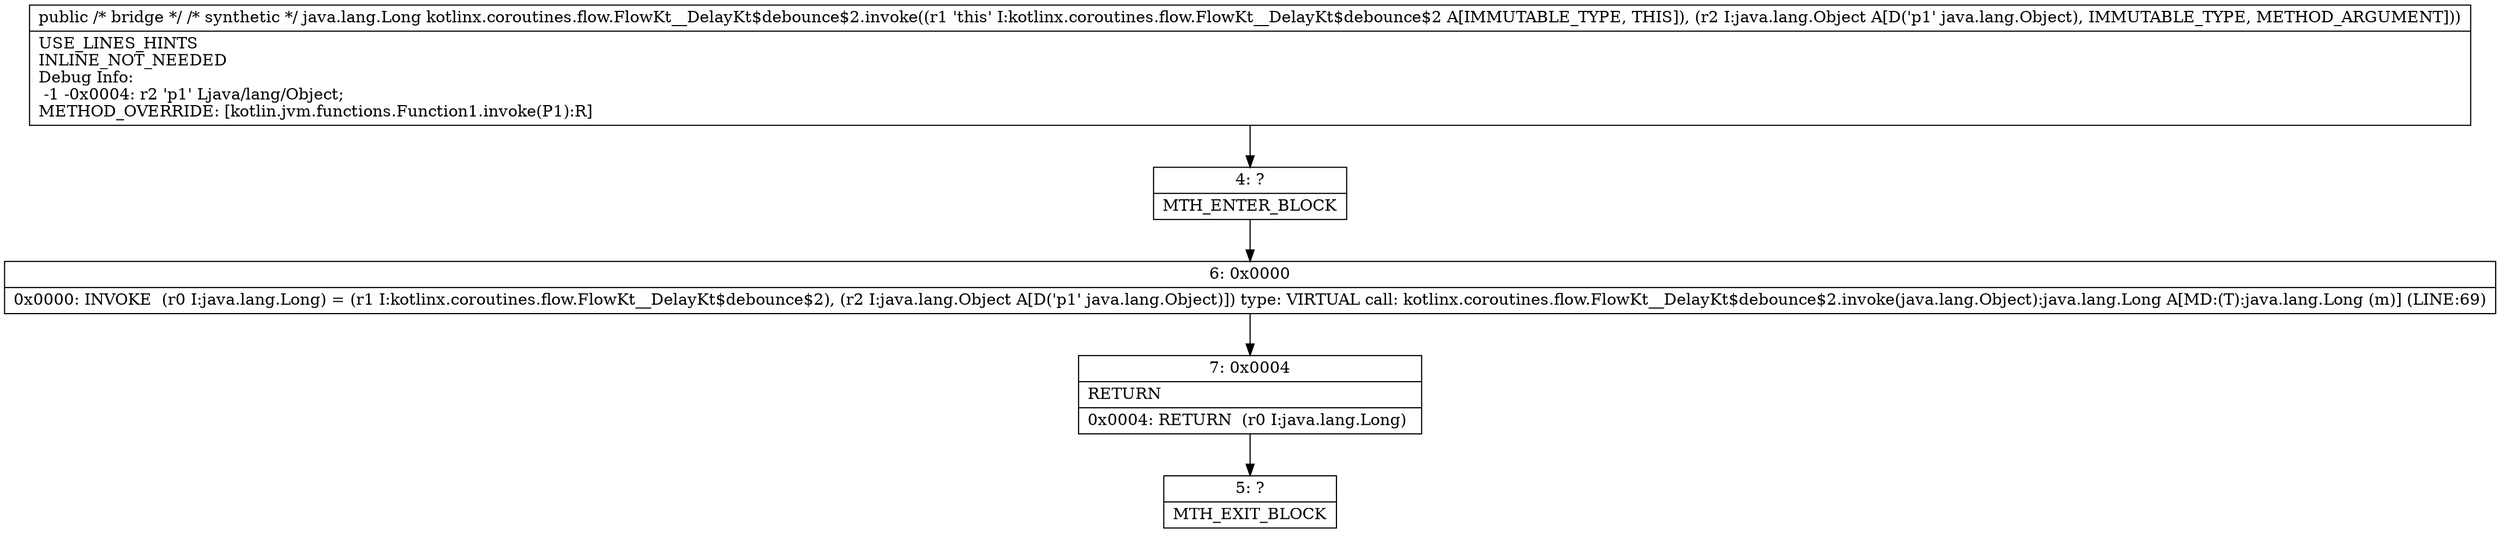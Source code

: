 digraph "CFG forkotlinx.coroutines.flow.FlowKt__DelayKt$debounce$2.invoke(Ljava\/lang\/Object;)Ljava\/lang\/Object;" {
Node_4 [shape=record,label="{4\:\ ?|MTH_ENTER_BLOCK\l}"];
Node_6 [shape=record,label="{6\:\ 0x0000|0x0000: INVOKE  (r0 I:java.lang.Long) = (r1 I:kotlinx.coroutines.flow.FlowKt__DelayKt$debounce$2), (r2 I:java.lang.Object A[D('p1' java.lang.Object)]) type: VIRTUAL call: kotlinx.coroutines.flow.FlowKt__DelayKt$debounce$2.invoke(java.lang.Object):java.lang.Long A[MD:(T):java.lang.Long (m)] (LINE:69)\l}"];
Node_7 [shape=record,label="{7\:\ 0x0004|RETURN\l|0x0004: RETURN  (r0 I:java.lang.Long) \l}"];
Node_5 [shape=record,label="{5\:\ ?|MTH_EXIT_BLOCK\l}"];
MethodNode[shape=record,label="{public \/* bridge *\/ \/* synthetic *\/ java.lang.Long kotlinx.coroutines.flow.FlowKt__DelayKt$debounce$2.invoke((r1 'this' I:kotlinx.coroutines.flow.FlowKt__DelayKt$debounce$2 A[IMMUTABLE_TYPE, THIS]), (r2 I:java.lang.Object A[D('p1' java.lang.Object), IMMUTABLE_TYPE, METHOD_ARGUMENT]))  | USE_LINES_HINTS\lINLINE_NOT_NEEDED\lDebug Info:\l  \-1 \-0x0004: r2 'p1' Ljava\/lang\/Object;\lMETHOD_OVERRIDE: [kotlin.jvm.functions.Function1.invoke(P1):R]\l}"];
MethodNode -> Node_4;Node_4 -> Node_6;
Node_6 -> Node_7;
Node_7 -> Node_5;
}


